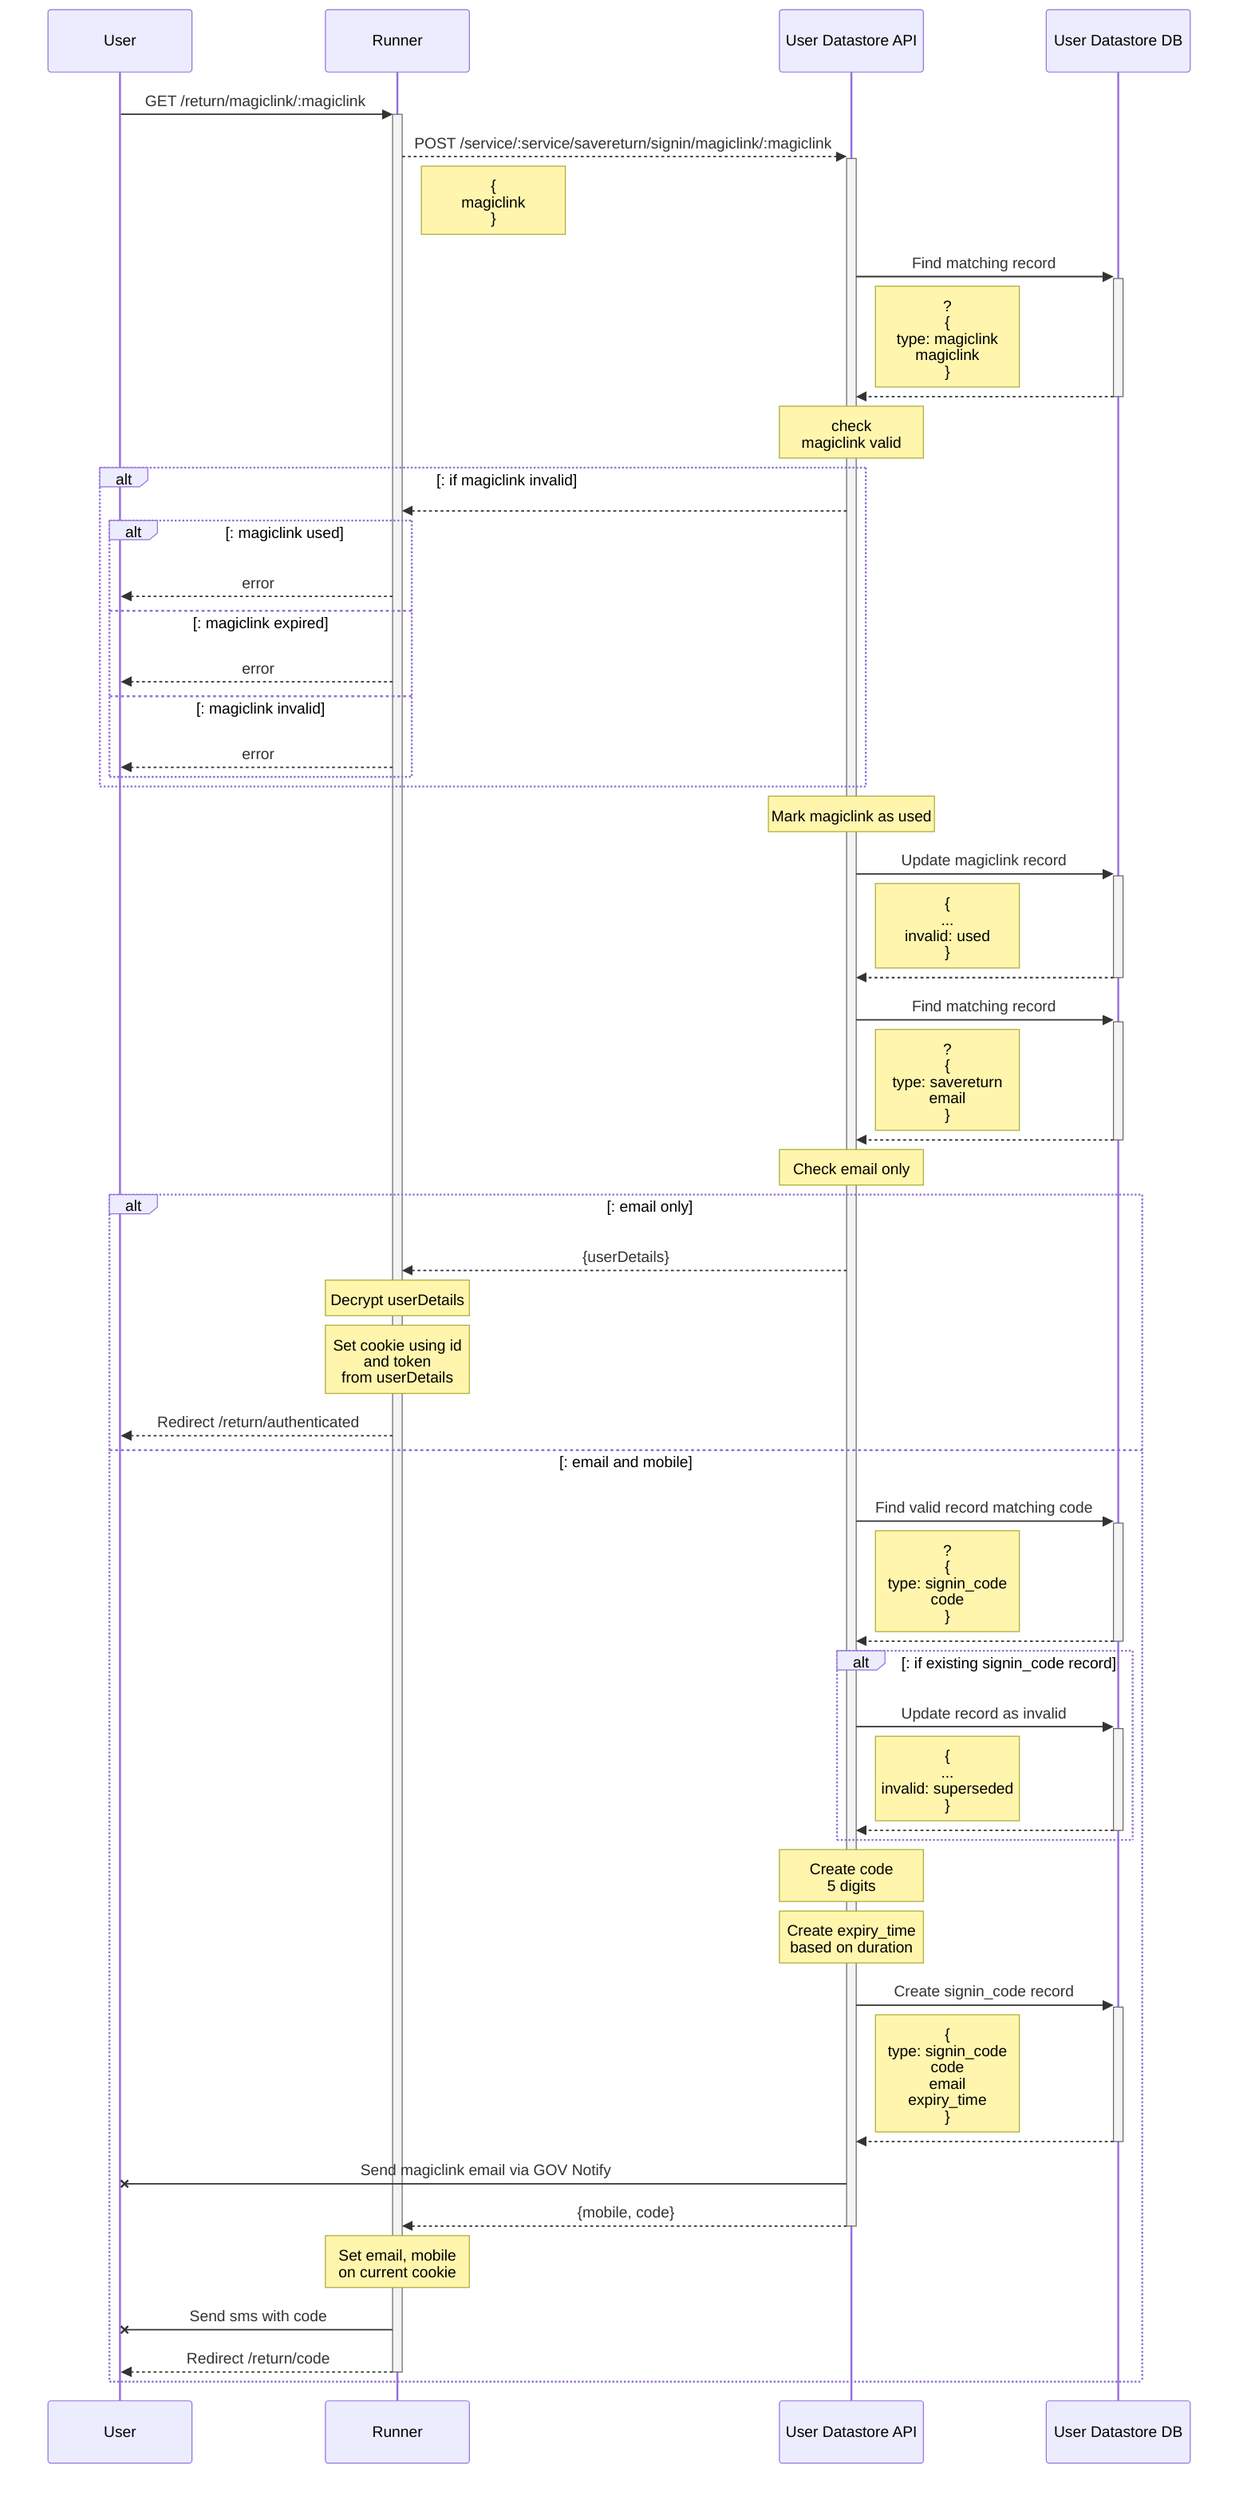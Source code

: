 sequenceDiagram

participant U as User

participant R as Runner

participant DS as User Datastore API

participant DB as User Datastore DB

U->>+R: GET /return/magiclink/:magiclink

R-->>+DS: POST /service/:service/savereturn/signin/magiclink/:magiclink

Note right of R: {<br>magiclink<br>}

DS->>+DB: Find matching record

Note right of DS: ?<br>{<br>type: magiclink<br>magiclink<br>}

DB-->>-DS: 

Note over DS: check <br>magiclink valid

alt: if magiclink invalid

  DS-->>R:  

  alt: magiclink used

    R-->>U: error

  else: magiclink expired

    R-->>U: error

  else: magiclink invalid

    R-->>U: error

  end

end

  Note over DS: Mark magiclink as used

  DS->>+DB: Update magiclink record 

  Note right of DS: {<br>...<br>invalid: used<br>}

  DB-->>-DS: 

DS->>+DB: Find matching record

Note right of DS: ?<br>{<br>type: savereturn<br>email<br>}

DB-->>-DS: 

Note over DS: Check email only

alt: email only

DS-->>R:   {userDetails}

Note over R: Decrypt userDetails

Note over R: Set cookie using id <br>and token <br>from userDetails

R-->>U:  Redirect /return/authenticated

else: email and mobile

DS->>+DB: Find valid record matching code 

Note right of DS: ?<br>{<br>type: signin_code<br>code<br>}

DB-->>-DS: 

alt: if existing signin_code record

DS->>+DB: Update record as invalid 

Note right of DS: {<br>...<br>invalid: superseded<br>}

DB-->>-DS: 

end

Note over DS: Create  code<br>5 digits

Note over DS: Create expiry_time<br>based on duration

DS->>+DB: Create signin_code record

Note right of DS: { <br>type: signin_code<br>code<br>email<br>expiry_time<br> }

DB-->>-DS: 

DS-XU: Send magiclink email via GOV Notify 


DS-->>-R:   {mobile, code}

Note over R: Set email, mobile<br>on current cookie

R-XU: Send sms with code

R-->>-U: Redirect /return/code

end